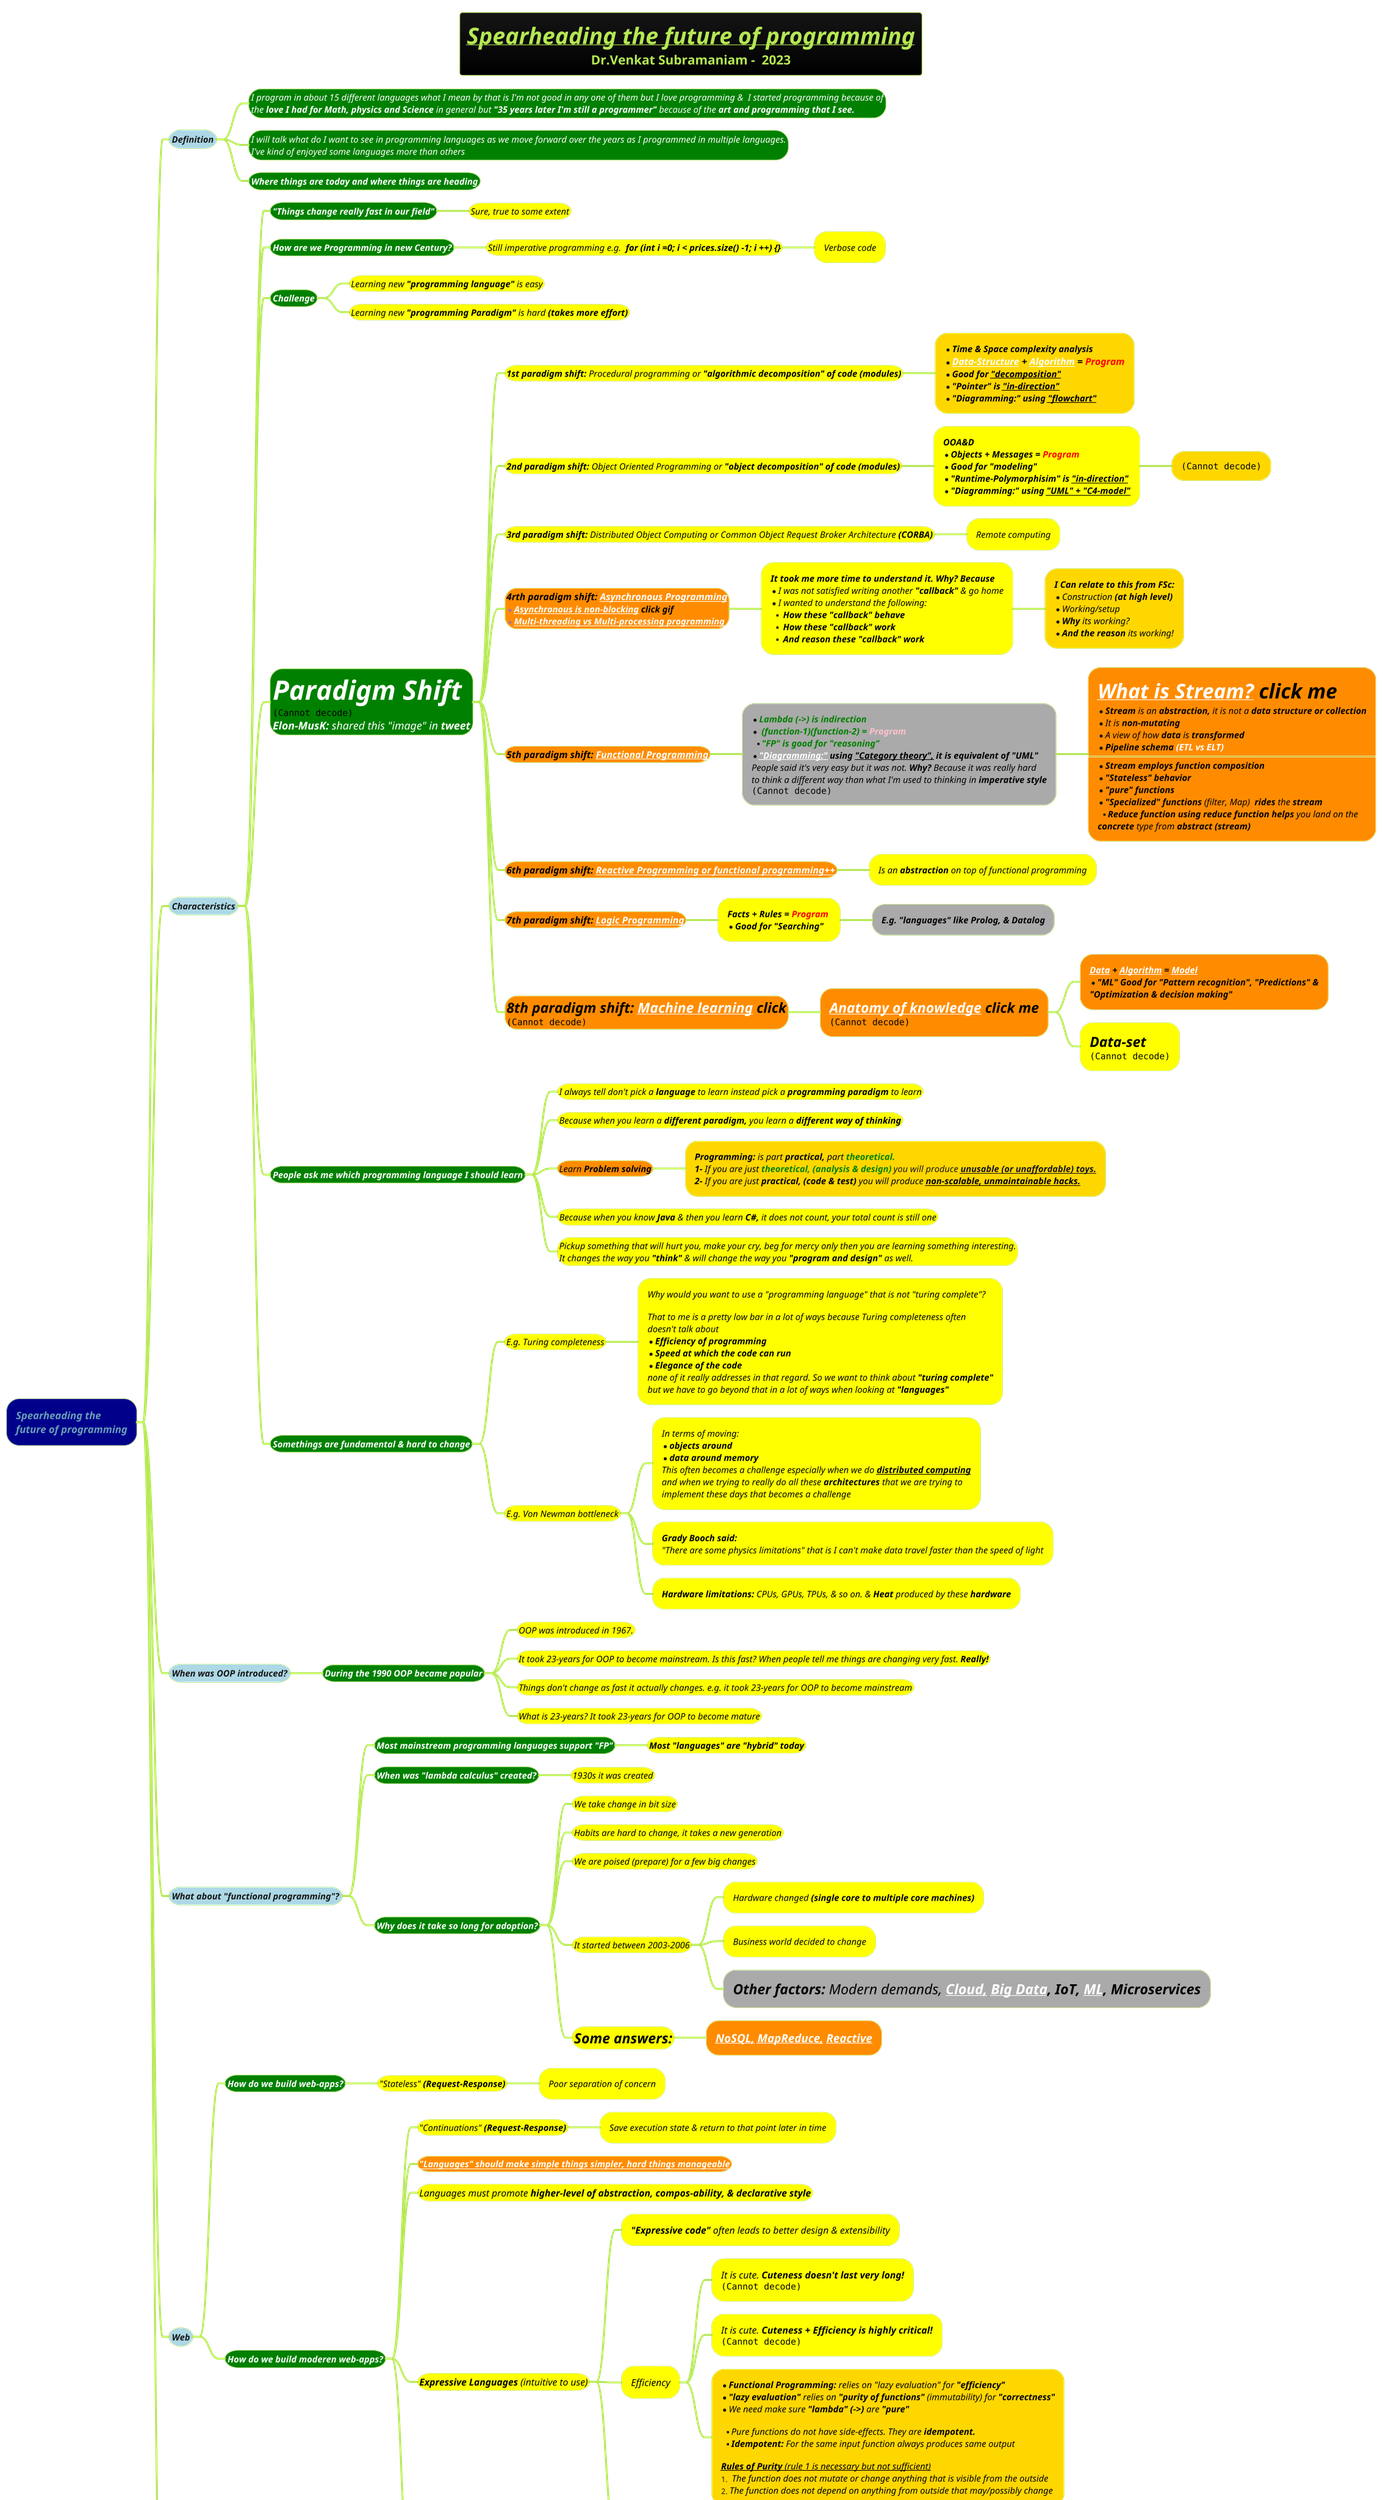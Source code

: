 @startmindmap
title =<i><b><u>Spearheading the future of programming \nDr.Venkat Subramaniam -  2023
!theme hacker

*[#darkblue] <i>Spearheading the \n<i>future of programming
**[#lightblue] <i><color #blac><size:14>Definition
***[#green]:<i><color #white><size:14>I program in about 15 different languages what I mean by that is I'm not good in any one of them but I love programming &  I started programming because of
<i><color #white><size:14>the **love I had for Math, physics and Science** in general but <b>"35 years later I'm still a programmer"</b> because of the <b>art and programming that I see.;

***[#green]:<i><color #white><size:14>I will talk what do I want to see in programming languages as we move forward over the years as I programmed in multiple languages.
<i><color #white><size:14>I've kind of enjoyed some languages more than others;
***[#green] <i><color #white><size:14><b>Where things are today and where things are heading

**[#lightblue] <i><color #blac><size:14>Characteristics
***[#green] <b><i><color #white><size:14>"Things change really fast in our field"
****[#yellow] <i><color #black><size:14>Sure, true to some extent
***[#green] <b><i><color #white><size:14>How are we Programming in new Century?
****[#yellow] <i><color #black><size:14>Still imperative programming e.g. <b> for (int i =0; i < prices.size() -1; i ++) {}
*****[#yellow] <i><color #black><size:14>Verbose code
***[#green] <b><i><color #white><size:14>Challenge
****[#yellow] <i><color #black><size:14>Learning new <b>"programming language"</b> is easy
****[#yellow] <i><color #black><size:14>Learning new <b>"programming Paradigm"</b> is hard <b>(takes more effort)
***[#green] <b><i><color #white><size:42>Paradigm Shift\n<img:images/img_40.png>\n<i><color #white><size:17>**Elon-MusK:** shared this "image" in <b>tweet
****[#yellow] <i><color #black><size:14><b>1st paradigm shift:</b> Procedural programming or <b>"algorithmic decomposition" of code (modules)
*****[#gold] *<i><color #black><size:14><b>Time & Space complexity analysis</b>\n*<i><color #black><size:15><b>[[docs/3-programming-languages/Venkat-Subramaniam/Goal-of-the-data-structures-is-no-incidental-data-structures.puml Data-Structure]] + [[docs/books/1-books-backlog/data-structure-and-algorithm/Algorithms-Four-Principles-of-optimality.puml Algorithm]] = <color #red>Program</b>\n*<i><color #black><size:14><b>Good for <u>"decomposition"</b>\n*<i><color #black><size:14><b>"Pointer" is <u>"in-direction"</b>\n*<i><color #black><size:14><b>"Diagramming:" using <u>"flowchart"</b>
****[#yellow] <i><color #black><size:14><b>2nd paradigm shift:</b> Object Oriented Programming or <b>"object decomposition" of code (modules)
*****[#yellow] <i><color #black><size:14><b>OOA&D</b>\n*<i><color #black><size:14><b>Objects + Messages = <color #red>Program\n*<i><color #black><size:14><b>Good for "modeling"</b>\n*<i><color #black><size:14><b>"Runtime-Polymorphisim" is <u>"in-direction"</b>\n*<i><color #black><size:14><b>"Diagramming:" using <u>"UML" + "C4-model"</b>
******[#gold] <i><color #black><size:14><img:images/img_33.png>
****[#yellow] <i><color #black><size:14><b>3rd paradigm shift:</b> Distributed Object Computing or Common Object Request Broker Architecture <b>(CORBA)
*****[#yellow] <i><color #black><size:14>Remote computing
****[#darkorange] <i><color #black><size:15><b>4rth paradigm shift: [[docs/3-programming-languages/Venkat-Subramaniam/Asynchronous-Programming-in-Java-Options-to-Choose-from.puml Asynchronous Programming]]\n*<i><color #black><size:14><b>[[docs/3-programming-languages/Venkat-Subramaniam/gif/synchronous-vs-asynchronous.adoc Asynchronous is non-blocking]] click gif\n*<i><color #black><size:14><b>[[docs/3-programming-languages/Venkat-Subramaniam/gif/Multi-threading-vs-Multi-processing-programming.adoc Multi-threading vs Multi-processing programming ]]
*****[#yellow]:<i><color #black><size:14><b>It took me more time to understand it. Why? Because</b>
* <color #black><size:14><i>I was not satisfied writing another <b>"callback"</b> & go home
* <color #black><size:14><i>I wanted to understand the following:
** <color #black><size:14><i> <b>How these "callback" behave</b>
** <color #black><size:14><i> <b>How these "callback" work</b>
** <color #black><size:14><i> <b>And reason these "callback" work</b>;
******[#gold]:<i><color #black><size:14><b>I Can relate to this from FSc:
*<i><color #black><size:14>Construction <b>(at high level)
*<i><color #black><size:14>Working/setup
*<i><color #black><size:14>**Why** its working?
*<i><color #black><size:14>**And the reason** its working!;

****[#darkorange] <i><color #black><size:15><b>5th paradigm shift: [[docs/3-programming-languages/Venkat-Subramaniam/Imperative-vs-Functional-Which-one-to-Choose.puml Functional Programming]]
*****[#a]:*<i><color #green><size:14><b>Lambda (->) is indirection
*<i><color #green><size:14><b> (function-1)(function-2) = <color #Pink>Program
**<i><color #green><size:14><b>"FP" is good for "reasoning"
*<i><color #black><size:14><b>[[docs/3-programming-languages/Venkat-Subramaniam/diagramming-in-functional-programming.puml "Diagramming:"]] using <u>"Category theory",</u> it is equivalent of "UML"</b>
<i><color #black><size:14>People said it's very easy but it was not. **Why?** Because it was really hard
<i><color #black><size:14>to think a different way than what I'm used to thinking in <b>imperative style
<img:images/img_29.png>;
******[#darkorange]:<i><color #black><size:32><b>[[docs/3-programming-languages/Venkat-Subramaniam/Streams.puml What is Stream?]] click me
*<i><color #black><size:14>**Stream** is an **abstraction,** it is not a <b>data structure or collection
*<i><color #black><size:14>It is <b>non-mutating
*<i><color #black><size:14>A view of how **data** is <b>transformed
*<i><color #black><size:14><b>Pipeline schema <color #white>(ETL vs ELT)
====
*<i><color #black><size:14><b>Stream employs function composition
*<i><color #black><size:14><b>"Stateless" behavior
*<i><color #black><size:14><b>"pure" functions
*<i><color #black><size:14><b>"Specialized" functions</b> (filter, Map)  **rides** the <b>stream
**<i><color #black><size:14><b>Reduce<b> function using reduce function helps</b> you land on the
<i><color #black><size:14>**concrete** type from <b>abstract (stream);
****[#darkorange] <i><color #black><size:15><b>6th paradigm shift: [[docs/3-programming-languages/Venkat-Subramaniam/Designing-Reactive-Systems.puml Reactive Programming or functional programming++]]
*****[#yellow] <i><color #black><size:14>Is an <b>abstraction</b> on top of functional programming
****[#darkorange] <i><color #black><size:15><b>7th paradigm shift: [[docs/3-programming-languages/Venkat-Subramaniam/Logic-Programming.puml Logic Programming]]
*****[#yellow] <i><color #black><size:14><b>Facts + Rules = <color #red>Program</b> \n*<i><color #black><size:14><b>Good for "Searching"
******[#a] <i><color #black><size:14><b>E.g. "languages" like Prolog, & Datalog
****[#darkorange] <i><color #black><size:22><b>8th paradigm shift:</b> <b>[[docs/AI-ML-DL-Data-Science-and-BigData/data-science/statistics/professor-leonard-statistics-notes/descriptive-(or-EDA)-statistics/4-machine-learning.puml Machine learning]] click\n<img:images/img_7.png>
*****[#darkorange] <i><color #black><size:22><b>[[docs/books/selfanalysis/anatomy-of-knowledge.puml Anatomy of knowledge]] click me\n<img:images/img_8.png>
******[#darkorange] <i><color #black><size:14><b>[[docs/AI-ML-DL-Data-Science-and-BigData/big-data/big-data.puml Data]] + [[docs/AI-ML-DL-Data-Science-and-BigData/machine-learning-ML/Modern-Machine-Learning.puml Algorithm]] = [[docs/AI-ML-DL-Data-Science-and-BigData/machine-learning-ML/machine-learning-basic-terminology.puml Model]] \n*<i><color #black><size:14><b>"ML" Good for "Pattern recognition", "Predictions" & \n<i><color #black><size:14><b>"Optimization & decision making"
******[#yellow] <i><color #black><size:22><b>Data-set\n<img:images/img_6.png>
***[#green] <b><i><color #white><size:14>People ask me which programming language I should learn
****[#yellow] <i><color #black><size:14>I always tell don't pick a **language** to learn instead pick a **programming paradigm** to learn
****[#yellow] <i><color #black><size:14>Because when you learn a <b>different paradigm,</b> you learn a <b>different way of thinking
****[#darkorange] <i><color #black><size:14>Learn <b>Problem solving
*****[#gold] <i><color #black><size:14>**Programming:** is part **practical,** part <color #green><b>theoretical.\n<i><color #black><size:14>**1-** If you are just <color #green>**theoretical, (analysis & design)**</color> <size:14>you will produce <u><b>unusable (or unaffordable) toys.\n<i><color #black><size:14>**2-** If you are just **practical, (code & test)** you will produce <u><b>non-scalable, unmaintainable hacks.
****[#yellow] <i><color #black><size:14>Because when you know <b>Java</b> & then you learn <b>C#,</b> it does not count, your total count is still one
****[#yellow]:<i><color #black><size:14>Pickup something that will hurt you, make your cry, beg for mercy only then you are learning something interesting.
<i><color #black><size:14>It changes the way you **"think"** & will change the way you **"program and design"** as well.;

***[#green] <b><i><color #white><size:14>Somethings are fundamental & hard to change
****[#yellow] <i><color #black><size:14>E.g. Turing completeness
*****[#yellow]:<i><color #black><size:14>Why would you want to use a "programming language" that is not "turing complete"?

<i><color #black><size:14>That to me is a pretty low bar in a lot of ways because Turing completeness often
<i><color #black><size:14>doesn't talk about
*<i><color #black><size:14><b>Efficiency of programming
*<i><color #black><size:14><b>Speed at which the code can run
*<i><color #black><size:14><b>Elegance of the code
<i><color #black><size:14>none of it really addresses in that regard. So we want to think about <b>"turing complete"
<i><color #black><size:14>but we have to go beyond that in a lot of ways when looking at <b>"languages";
****[#yellow] <i><color #black><size:14>E.g. Von Newman bottleneck
*****[#yellow]:<i><color #black><size:14>In terms of moving:
*<i><color #black><size:14><b>objects around
*<i><color #black><size:14><b>data around memory
<i><color #black><size:14>This often becomes a challenge especially when we do <b><u>distributed computing
<i><color #black><size:14>and when we trying to really do all these <b>architectures</b> that we are trying to
<i><color #black><size:14>implement these days that becomes a challenge;
*****[#yellow] <i><color #black><size:14><b>Grady Booch said: \n<i><color #black><size:14>"There are some physics limitations" that is I can't make data travel faster than the speed of light
*****[#yellow] <i><color #black><size:14><b>Hardware limitations:</b> CPUs, GPUs, TPUs, & so on. & **Heat** produced by these <b>hardware

**[#lightblue] <i><color #blac><size:14>When was OOP introduced?
***[#green] <b><i><color #white><size:14>During the 1990 OOP became popular
****[#yellow] <i><color #black><size:14>OOP was introduced in 1967.
****[#yellow] <i><color #black><size:14>It took 23-years for OOP to become mainstream. Is this fast? When people tell me things are changing very fast. <b>Really!
****[#yellow] <i><color #black><size:14>Things don't change as fast it actually changes. e.g. it took 23-years for OOP to become mainstream
****[#yellow] <i><color #black><size:14>What is 23-years? It took 23-years for OOP to become mature

**[#lightblue] <i><color #blac><size:14>What about "functional programming"?
***[#green] <b><i><color #white><size:14>Most mainstream programming languages support "FP"
****[#yellow] <i><color #black><size:14><b>Most "languages" are "hybrid" today
***[#green] <b><i><color #white><size:14>When was "lambda calculus" created?
****[#yellow] <i><color #black><size:14>1930s it was created
***[#green] <b><i><color #white><size:14>Why does it take so long for adoption?
****[#yellow] <i><color #black><size:14>We take change in bit size
****[#yellow] <i><color #black><size:14>Habits are hard to change, it takes a new generation
****[#yellow] <i><color #black><size:14>We are poised (prepare) for a few big changes
****[#yellow] <i><color #black><size:14>It started between 2003-2006
*****[#yellow] <i><color #black><size:14>Hardware changed <b>(single core to multiple core machines)
*****[#yellow] <i><color #black><size:14>Business world decided to change
*****[#a] <i><color #black><size:22><b>Other factors:</b> Modern demands, <b>[[docs/cloud-computing/Cloud-Native.puml Cloud,]] [[docs/AI-ML-DL-Data-Science-and-BigData/big-data/big-data.puml Big Data]], IoT, [[docs/AI-ML-DL-Data-Science-and-BigData/data-science/statistics/professor-leonard-statistics-notes/descriptive-(or-EDA)-statistics/4-machine-learning.puml ML]], Microservices
****[#yellow] <i><color #black><size:22><b>Some answers:</b>
*****[#darkorange] <b><i><color #black><size:18>[[docs/books/1-books-backlog/DBMS/Designing-Data-Intensive-Applications.puml NoSQL,]] [[docs/AI-ML-DL-Data-Science-and-BigData/Apache-Big-Data-Ecosystem/MapReduce.puml MapReduce,]] [[docs/3-programming-languages/Venkat-Subramaniam/Designing-Reactive-Systems.puml Reactive]]
**[#lightblue] <i>Web
***[#green] <b><i><color #white><size:14>How do we build web-apps?
****[#yellow] <i><color #black><size:14>"Stateless" <b>(Request-Response)
*****[#yellow] <i><color #black><size:14>Poor separation of concern
***[#green] <b><i><color #white><size:14>How do we build moderen web-apps?
****[#yellow] <i><color #black><size:14>"Continuations" <b>(Request-Response)
*****[#yellow] <i><color #black><size:14>Save execution state & return to that point later in time
****[#darkorange] <b><i><color #black><size:14>[[docs/3-programming-languages/Venkat-Subramaniam/Imperative-vs-Functional-Which-one-to-Choose.puml "Languages" should make simple things simpler, hard things manageable]]
****[#yellow] <i><color #black><size:15>Languages must promote <b>higher-level of abstraction, compos-ability, & declarative style
****[#yellow] <i><color #black><size:15><b>Expressive Languages</b> (intuitive to use)
*****[#yellow] <i><color #black><size:15><b>"Expressive code"</b> often leads to better design & extensibility
*****[#yellow] <i><color #black><size:15>Efficiency
******[#yellow] <i><color #black><size:15>It is cute. <b>Cuteness doesn't last very long!\n<img:images/img_9.png>
******[#yellow] <i><color #black><size:15>It is cute. <b>Cuteness + Efficiency is highly critical!\n<img:images/img_10.png>
******[#gold]:*<size:14><color #black><i>**Functional Programming:** relies on "lazy evaluation" for <b>"efficiency"
*<size:14><color #black><i>**"lazy evaluation"** relies on **"purity of functions"** (immutability) for <b>"correctness"
*<size:14><color #black><i>We need make sure **"lambda" (->)** are <b>"pure"

**<size:14><color #black><i>Pure functions do not have side-effects. They are <b>idempotent.
**<size:14><color #black><i>**Idempotent:** For the same input function always produces same output

<size:14><color #black><i><u><b>Rules of Purity </b>(rule 1 is necessary but not sufficient)
#<size:14><color #black><i> The function does not mutate or change anything that is visible from the outside
#<size:14><color #black><i>The function does not depend on anything from outside that may/possibly change;
*****[#yellow] <i><color #black><size:14><b>Hybrid "languages"</b> can't enforce **(immutability),** so it is on us to take care of that
****[#darkorange] <i><color #black><size:18><b>Asynchronous Programming\n*<i><color #black><size:14><b>[[docs/3-programming-languages/Venkat-Subramaniam/gif/synchronous-vs-asynchronous.adoc Asynchronous is non-blocking]] click gif\n*<i><color #black><size:14><b>[[docs/3-programming-languages/Venkat-Subramaniam/gif/Multi-threading-vs-Multi-processing-programming.adoc Multi-threading vs Multi-processing programming ]]
**[#lightblue] <i><color #blac><size:14>What we should do?
***[#green] <b><i><color #white><size:14>Studies suggest multilingual exposure boosts children's communication skills
***[#green] <b><i><color #white><size:14>The amount of time we need to learn a new concept is inversely proportional to the diverse ideas we 've been exposed to.
***[#green] <b><i><color #white><size:14>So learning different paradigms exposes to different ideas, learning different paradigms exposes to different line of thinking
***[#green] <b><i><color #white><size:11>So the more we think differently the faster we learn to think differently. The less we are exposed to different things the harder it is for us to change when the language we are using changes already
***[#green] <b><i><color #white><size:17>Learn different languages, not to use them all... But to able to adapt to change quickly & easily as the languages we use evolve
@endmindmap
